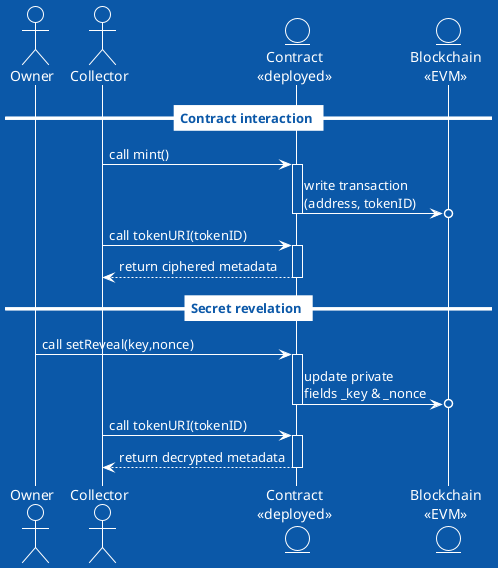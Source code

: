 @startuml
!theme amiga
'autonumber
actor       Owner                       as o
actor       Collector                   as c
entity      "Contract\n<<deployed>>"    as contract
entity      "Blockchain\n<<EVM>>"         as net

== Contract interaction ==
c -> contract : call mint()
activate contract
contract ->o net : write transaction\n(address, tokenID)
deactivate contract
c -> contract : call tokenURI(tokenID)
activate contract
contract --> c : return ciphered metadata
deactivate contract

== Secret revelation ==
o -> contract : call setReveal(key,nonce)
activate contract
contract ->o net : update private\nfields _key & _nonce
deactivate contract
c -> contract : call tokenURI(tokenID)
activate contract
contract --> c : return decrypted metadata
deactivate contract

@enduml

